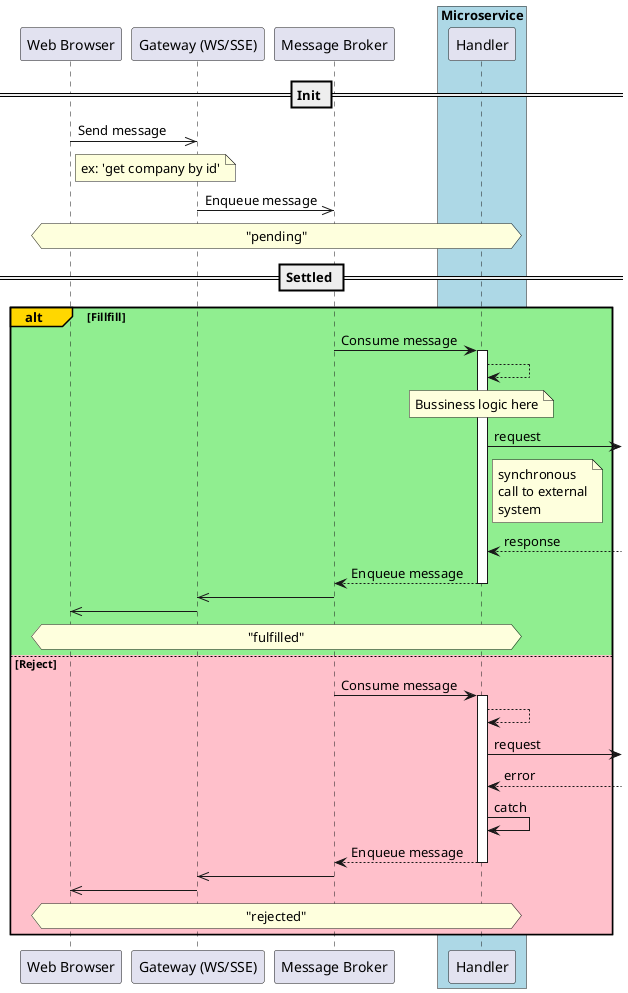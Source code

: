 @startuml
participant "Web Browser" as WebBrowser
participant "Gateway (WS/SSE)" as Gateway
participant "Message Broker" as MessageBus
box "Microservice" #LightBlue
participant "Handler" as Handler
end box

== Init ==

WebBrowser  ->>  Gateway: Send message
note right WebBrowser: ex: 'get company by id'
Gateway ->> MessageBus: Enqueue message

hnote across: "pending"

== Settled ==

alt#Gold #LightGreen Fillfill

'== Fullfill ==

MessageBus -> Handler: Consume message
activate Handler
Handler --> Handler
note over Handler: Bussiness logic here
Handler ->] : request
note right Handler: synchronous\ncall to external\nsystem 
Handler <--] : response
MessageBus <-- Handler : Enqueue message
deactivate Handler
Gateway <<- MessageBus
WebBrowser <<- Gateway

hnote across: "fulfilled"

else #Pink Reject

'== Reject ==

MessageBus -> Handler: Consume message
activate Handler
Handler --> Handler
Handler ->] : request
Handler <--] : error
Handler -> Handler: catch 
MessageBus <-- Handler : Enqueue message
deactivate Handler
Gateway <<- MessageBus
WebBrowser <<- Gateway

hnote across: "rejected"

end

@enduml